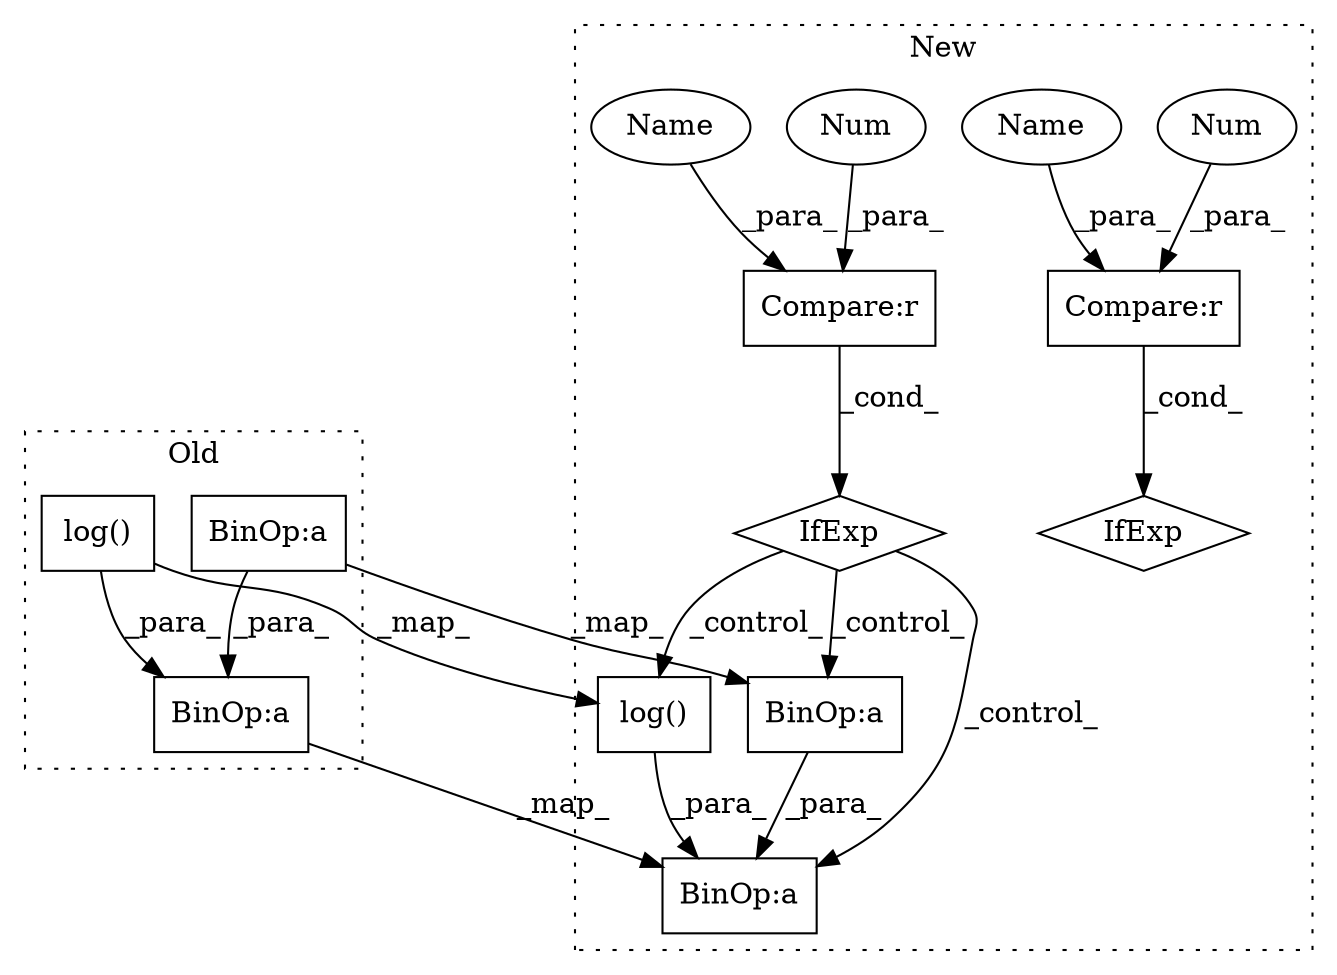 digraph G {
subgraph cluster0 {
1 [label="log()" a="75" s="6061,6071" l="9,1" shape="box"];
4 [label="BinOp:a" a="82" s="6048" l="13" shape="box"];
5 [label="BinOp:a" a="82" s="6048" l="3" shape="box"];
label = "Old";
style="dotted";
}
subgraph cluster1 {
2 [label="log()" a="75" s="6088,6098" l="9,1" shape="box"];
3 [label="BinOp:a" a="82" s="6075" l="13" shape="box"];
6 [label="BinOp:a" a="82" s="6075" l="3" shape="box"];
7 [label="IfExp" a="51" s="6099,6114" l="4,6" shape="diamond"];
8 [label="Compare:r" a="40" s="6103" l="11" shape="box"];
9 [label="Num" a="76" s="6113" l="1" shape="ellipse"];
10 [label="Compare:r" a="40" s="6288" l="11" shape="box"];
11 [label="IfExp" a="51" s="6284,6299" l="4,6" shape="diamond"];
12 [label="Num" a="76" s="6298" l="1" shape="ellipse"];
13 [label="Name" a="87" s="6288" l="7" shape="ellipse"];
14 [label="Name" a="87" s="6103" l="7" shape="ellipse"];
label = "New";
style="dotted";
}
1 -> 4 [label="_para_"];
1 -> 2 [label="_map_"];
2 -> 3 [label="_para_"];
4 -> 3 [label="_map_"];
5 -> 6 [label="_map_"];
5 -> 4 [label="_para_"];
6 -> 3 [label="_para_"];
7 -> 2 [label="_control_"];
7 -> 3 [label="_control_"];
7 -> 6 [label="_control_"];
8 -> 7 [label="_cond_"];
9 -> 8 [label="_para_"];
10 -> 11 [label="_cond_"];
12 -> 10 [label="_para_"];
13 -> 10 [label="_para_"];
14 -> 8 [label="_para_"];
}